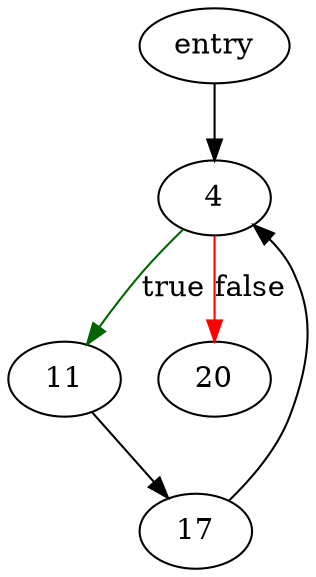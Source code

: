 digraph "freeColumnList" {
	// Node definitions.
	1 [label=entry];
	4;
	11;
	17;
	20;

	// Edge definitions.
	1 -> 4;
	4 -> 11 [
		color=darkgreen
		label=true
	];
	4 -> 20 [
		color=red
		label=false
	];
	11 -> 17;
	17 -> 4;
}